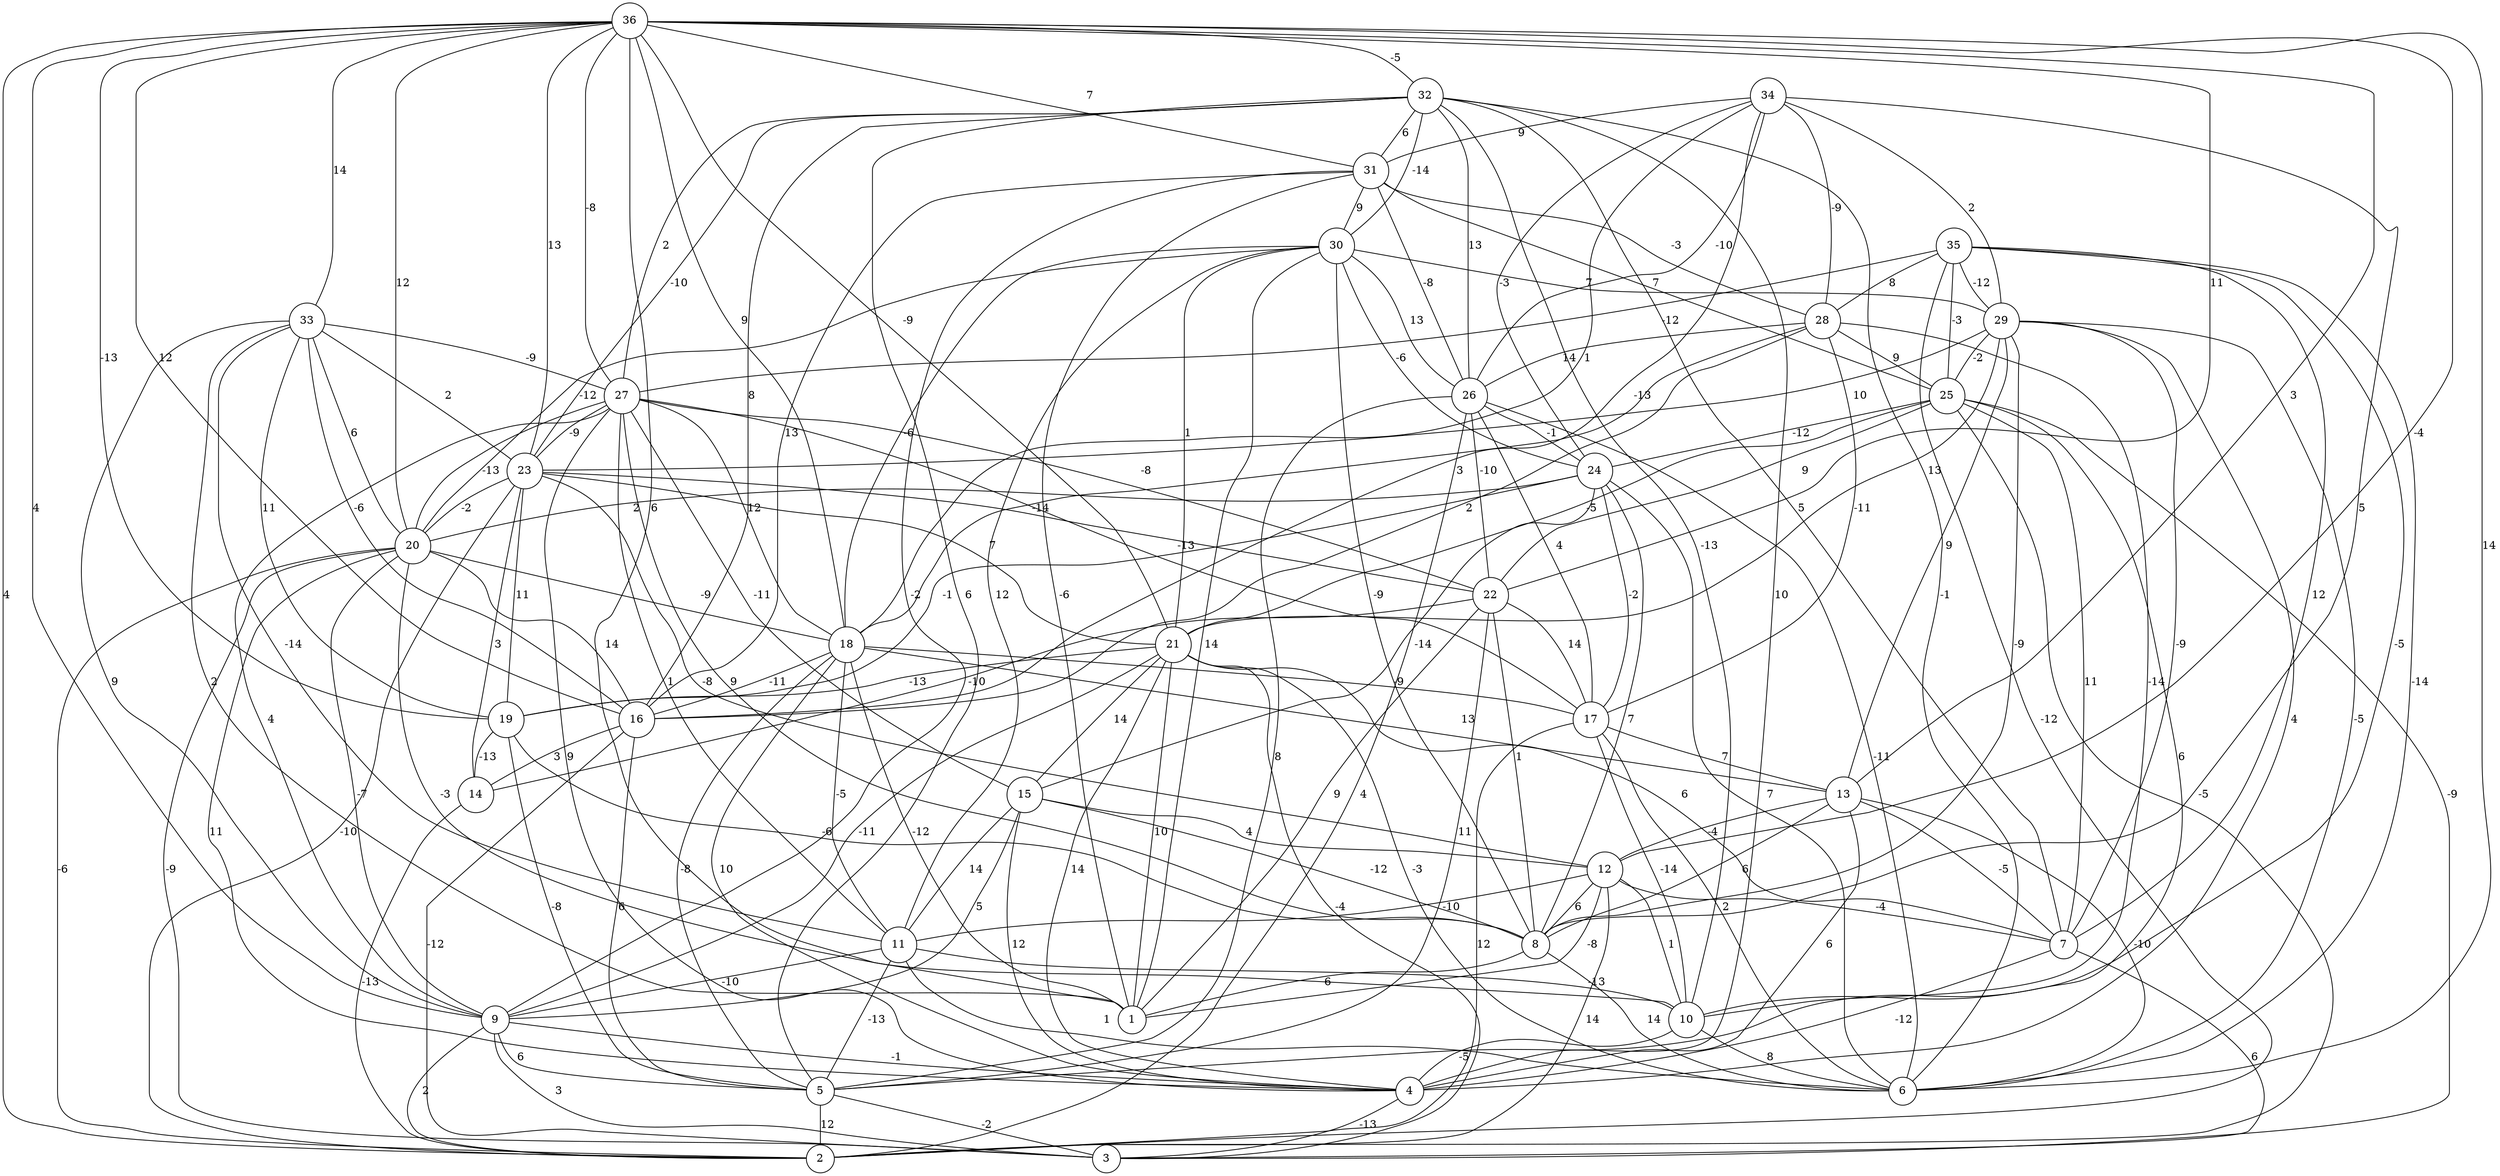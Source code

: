 graph { 
	 fontname="Helvetica,Arial,sans-serif" 
	 node [shape = circle]; 
	 36 -- 1 [label = "6"];
	 36 -- 2 [label = "4"];
	 36 -- 6 [label = "14"];
	 36 -- 9 [label = "4"];
	 36 -- 12 [label = "-4"];
	 36 -- 13 [label = "3"];
	 36 -- 16 [label = "12"];
	 36 -- 18 [label = "9"];
	 36 -- 19 [label = "-13"];
	 36 -- 20 [label = "12"];
	 36 -- 21 [label = "-9"];
	 36 -- 22 [label = "11"];
	 36 -- 23 [label = "13"];
	 36 -- 27 [label = "-8"];
	 36 -- 31 [label = "7"];
	 36 -- 32 [label = "-5"];
	 36 -- 33 [label = "14"];
	 35 -- 2 [label = "-12"];
	 35 -- 6 [label = "-14"];
	 35 -- 7 [label = "12"];
	 35 -- 10 [label = "-5"];
	 35 -- 25 [label = "-3"];
	 35 -- 27 [label = "-12"];
	 35 -- 28 [label = "8"];
	 35 -- 29 [label = "-12"];
	 34 -- 8 [label = "5"];
	 34 -- 16 [label = "-13"];
	 34 -- 18 [label = "1"];
	 34 -- 24 [label = "-3"];
	 34 -- 26 [label = "-10"];
	 34 -- 28 [label = "-9"];
	 34 -- 29 [label = "2"];
	 34 -- 31 [label = "9"];
	 33 -- 1 [label = "2"];
	 33 -- 9 [label = "9"];
	 33 -- 11 [label = "-14"];
	 33 -- 16 [label = "-6"];
	 33 -- 19 [label = "11"];
	 33 -- 20 [label = "6"];
	 33 -- 23 [label = "2"];
	 33 -- 27 [label = "-9"];
	 32 -- 4 [label = "10"];
	 32 -- 5 [label = "6"];
	 32 -- 6 [label = "-1"];
	 32 -- 7 [label = "5"];
	 32 -- 10 [label = "-13"];
	 32 -- 16 [label = "8"];
	 32 -- 23 [label = "-10"];
	 32 -- 26 [label = "13"];
	 32 -- 27 [label = "2"];
	 32 -- 30 [label = "-14"];
	 32 -- 31 [label = "6"];
	 31 -- 1 [label = "-6"];
	 31 -- 9 [label = "-2"];
	 31 -- 16 [label = "13"];
	 31 -- 25 [label = "7"];
	 31 -- 26 [label = "-8"];
	 31 -- 28 [label = "-3"];
	 31 -- 30 [label = "9"];
	 30 -- 1 [label = "14"];
	 30 -- 8 [label = "-9"];
	 30 -- 11 [label = "12"];
	 30 -- 18 [label = "-6"];
	 30 -- 20 [label = "-12"];
	 30 -- 21 [label = "1"];
	 30 -- 24 [label = "-6"];
	 30 -- 26 [label = "13"];
	 30 -- 29 [label = "7"];
	 29 -- 4 [label = "4"];
	 29 -- 6 [label = "-5"];
	 29 -- 7 [label = "-9"];
	 29 -- 8 [label = "-9"];
	 29 -- 13 [label = "9"];
	 29 -- 21 [label = "13"];
	 29 -- 23 [label = "10"];
	 29 -- 25 [label = "-2"];
	 28 -- 10 [label = "-14"];
	 28 -- 16 [label = "2"];
	 28 -- 17 [label = "-11"];
	 28 -- 18 [label = "3"];
	 28 -- 25 [label = "9"];
	 28 -- 26 [label = "14"];
	 27 -- 4 [label = "9"];
	 27 -- 8 [label = "9"];
	 27 -- 9 [label = "4"];
	 27 -- 11 [label = "1"];
	 27 -- 15 [label = "-11"];
	 27 -- 17 [label = "-13"];
	 27 -- 18 [label = "12"];
	 27 -- 20 [label = "-13"];
	 27 -- 22 [label = "-8"];
	 27 -- 23 [label = "-9"];
	 26 -- 2 [label = "4"];
	 26 -- 5 [label = "8"];
	 26 -- 6 [label = "-11"];
	 26 -- 17 [label = "4"];
	 26 -- 22 [label = "-10"];
	 26 -- 24 [label = "-1"];
	 25 -- 2 [label = "-5"];
	 25 -- 3 [label = "-9"];
	 25 -- 5 [label = "6"];
	 25 -- 7 [label = "11"];
	 25 -- 21 [label = "-5"];
	 25 -- 22 [label = "9"];
	 25 -- 24 [label = "-12"];
	 24 -- 6 [label = "7"];
	 24 -- 8 [label = "7"];
	 24 -- 15 [label = "-14"];
	 24 -- 17 [label = "-2"];
	 24 -- 19 [label = "-1"];
	 24 -- 20 [label = "2"];
	 23 -- 2 [label = "-10"];
	 23 -- 12 [label = "-8"];
	 23 -- 14 [label = "3"];
	 23 -- 19 [label = "11"];
	 23 -- 20 [label = "-2"];
	 23 -- 21 [label = "7"];
	 23 -- 22 [label = "-14"];
	 22 -- 1 [label = "9"];
	 22 -- 5 [label = "11"];
	 22 -- 8 [label = "1"];
	 22 -- 14 [label = "-10"];
	 22 -- 17 [label = "14"];
	 21 -- 1 [label = "10"];
	 21 -- 3 [label = "-4"];
	 21 -- 4 [label = "14"];
	 21 -- 6 [label = "-3"];
	 21 -- 7 [label = "6"];
	 21 -- 9 [label = "-11"];
	 21 -- 15 [label = "14"];
	 21 -- 19 [label = "-13"];
	 20 -- 2 [label = "-6"];
	 20 -- 3 [label = "-9"];
	 20 -- 4 [label = "11"];
	 20 -- 9 [label = "-7"];
	 20 -- 10 [label = "-3"];
	 20 -- 16 [label = "14"];
	 20 -- 18 [label = "-9"];
	 19 -- 5 [label = "-8"];
	 19 -- 8 [label = "-6"];
	 19 -- 14 [label = "-13"];
	 18 -- 1 [label = "-12"];
	 18 -- 4 [label = "10"];
	 18 -- 5 [label = "-8"];
	 18 -- 11 [label = "-5"];
	 18 -- 13 [label = "13"];
	 18 -- 16 [label = "-11"];
	 18 -- 17 [label = "-9"];
	 17 -- 2 [label = "12"];
	 17 -- 6 [label = "2"];
	 17 -- 10 [label = "-14"];
	 17 -- 13 [label = "7"];
	 16 -- 3 [label = "-12"];
	 16 -- 5 [label = "6"];
	 16 -- 14 [label = "3"];
	 15 -- 4 [label = "12"];
	 15 -- 8 [label = "-12"];
	 15 -- 9 [label = "5"];
	 15 -- 11 [label = "14"];
	 15 -- 12 [label = "4"];
	 14 -- 2 [label = "-13"];
	 13 -- 4 [label = "6"];
	 13 -- 6 [label = "-10"];
	 13 -- 7 [label = "-5"];
	 13 -- 8 [label = "6"];
	 13 -- 12 [label = "-4"];
	 12 -- 1 [label = "-8"];
	 12 -- 2 [label = "14"];
	 12 -- 7 [label = "-4"];
	 12 -- 8 [label = "6"];
	 12 -- 10 [label = "1"];
	 12 -- 11 [label = "-10"];
	 11 -- 5 [label = "-13"];
	 11 -- 6 [label = "1"];
	 11 -- 9 [label = "-10"];
	 11 -- 10 [label = "-13"];
	 10 -- 4 [label = "-5"];
	 10 -- 6 [label = "8"];
	 9 -- 2 [label = "2"];
	 9 -- 3 [label = "3"];
	 9 -- 4 [label = "-1"];
	 9 -- 5 [label = "6"];
	 8 -- 1 [label = "6"];
	 8 -- 6 [label = "14"];
	 7 -- 3 [label = "6"];
	 7 -- 4 [label = "-12"];
	 5 -- 2 [label = "12"];
	 5 -- 3 [label = "-2"];
	 4 -- 3 [label = "-13"];
	 1;
	 2;
	 3;
	 4;
	 5;
	 6;
	 7;
	 8;
	 9;
	 10;
	 11;
	 12;
	 13;
	 14;
	 15;
	 16;
	 17;
	 18;
	 19;
	 20;
	 21;
	 22;
	 23;
	 24;
	 25;
	 26;
	 27;
	 28;
	 29;
	 30;
	 31;
	 32;
	 33;
	 34;
	 35;
	 36;
}
